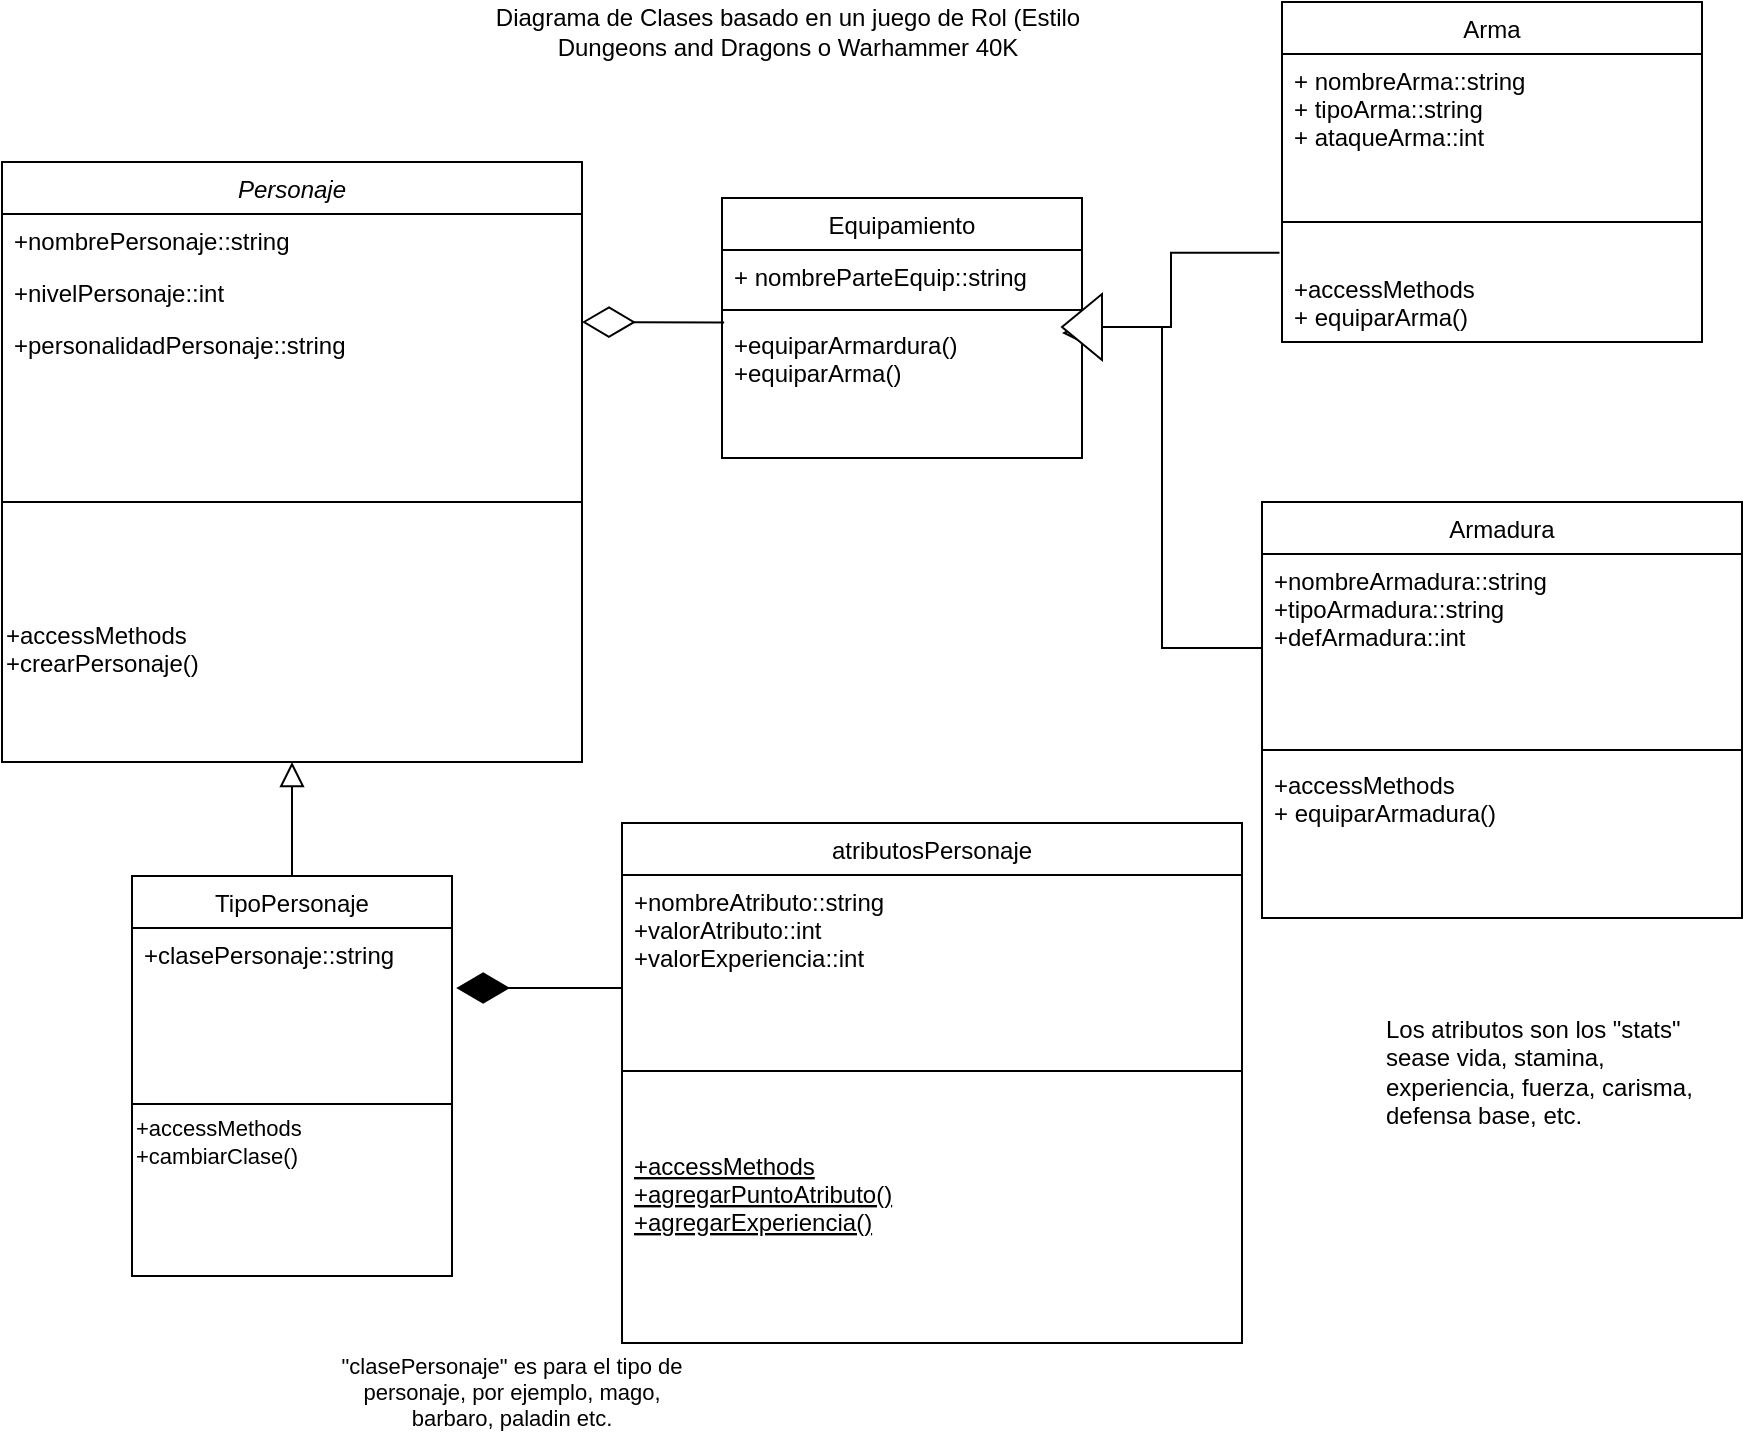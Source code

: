 <mxfile version="18.1.3" type="github">
  <diagram id="C5RBs43oDa-KdzZeNtuy" name="Page-1">
    <mxGraphModel dx="2229" dy="1189" grid="1" gridSize="10" guides="1" tooltips="1" connect="1" arrows="1" fold="1" page="1" pageScale="1" pageWidth="827" pageHeight="1169" math="0" shadow="0">
      <root>
        <mxCell id="WIyWlLk6GJQsqaUBKTNV-0" />
        <mxCell id="WIyWlLk6GJQsqaUBKTNV-1" parent="WIyWlLk6GJQsqaUBKTNV-0" />
        <mxCell id="zkfFHV4jXpPFQw0GAbJ--0" value="Personaje" style="swimlane;fontStyle=2;align=center;verticalAlign=top;childLayout=stackLayout;horizontal=1;startSize=26;horizontalStack=0;resizeParent=1;resizeLast=0;collapsible=1;marginBottom=0;rounded=0;shadow=0;strokeWidth=1;" parent="WIyWlLk6GJQsqaUBKTNV-1" vertex="1">
          <mxGeometry x="290" y="240" width="290" height="300" as="geometry">
            <mxRectangle x="230" y="140" width="160" height="26" as="alternateBounds" />
          </mxGeometry>
        </mxCell>
        <mxCell id="zkfFHV4jXpPFQw0GAbJ--1" value="+nombrePersonaje::string" style="text;align=left;verticalAlign=top;spacingLeft=4;spacingRight=4;overflow=hidden;rotatable=0;points=[[0,0.5],[1,0.5]];portConstraint=eastwest;" parent="zkfFHV4jXpPFQw0GAbJ--0" vertex="1">
          <mxGeometry y="26" width="290" height="26" as="geometry" />
        </mxCell>
        <mxCell id="zkfFHV4jXpPFQw0GAbJ--2" value="+nivelPersonaje::int" style="text;align=left;verticalAlign=top;spacingLeft=4;spacingRight=4;overflow=hidden;rotatable=0;points=[[0,0.5],[1,0.5]];portConstraint=eastwest;rounded=0;shadow=0;html=0;" parent="zkfFHV4jXpPFQw0GAbJ--0" vertex="1">
          <mxGeometry y="52" width="290" height="26" as="geometry" />
        </mxCell>
        <mxCell id="YnWbSnqM1NXexRPoTGwb-1" value="+personalidadPersonaje::string&#xa;&#xa;&#xa;&#xa;&#xa;&#xa;" style="text;align=left;verticalAlign=top;spacingLeft=4;spacingRight=4;overflow=hidden;rotatable=0;points=[[0,0.5],[1,0.5]];portConstraint=eastwest;rounded=0;shadow=0;html=0;" parent="zkfFHV4jXpPFQw0GAbJ--0" vertex="1">
          <mxGeometry y="78" width="290" height="26" as="geometry" />
        </mxCell>
        <mxCell id="zkfFHV4jXpPFQw0GAbJ--4" value="" style="line;html=1;strokeWidth=1;align=left;verticalAlign=middle;spacingTop=-1;spacingLeft=3;spacingRight=3;rotatable=0;labelPosition=right;points=[];portConstraint=eastwest;" parent="zkfFHV4jXpPFQw0GAbJ--0" vertex="1">
          <mxGeometry y="104" width="290" height="132" as="geometry" />
        </mxCell>
        <mxCell id="YnWbSnqM1NXexRPoTGwb-39" value="&lt;span style=&quot;font-size: 12px;&quot;&gt;+accessMethods&lt;br&gt;+crearPersonaje()&lt;/span&gt;&lt;br style=&quot;padding: 0px; margin: 0px; font-size: 12px;&quot;&gt;&lt;span style=&quot;font-size: 12px;&quot;&gt;&lt;br&gt;&lt;/span&gt;" style="text;html=1;strokeColor=none;fillColor=none;align=left;verticalAlign=middle;whiteSpace=wrap;rounded=0;fontSize=11;" parent="zkfFHV4jXpPFQw0GAbJ--0" vertex="1">
          <mxGeometry y="236" width="290" height="30" as="geometry" />
        </mxCell>
        <mxCell id="zkfFHV4jXpPFQw0GAbJ--6" value="TipoPersonaje" style="swimlane;fontStyle=0;align=center;verticalAlign=top;childLayout=stackLayout;horizontal=1;startSize=26;horizontalStack=0;resizeParent=1;resizeLast=0;collapsible=1;marginBottom=0;rounded=0;shadow=0;strokeWidth=1;" parent="WIyWlLk6GJQsqaUBKTNV-1" vertex="1">
          <mxGeometry x="355" y="597" width="160" height="200" as="geometry">
            <mxRectangle x="130" y="380" width="160" height="26" as="alternateBounds" />
          </mxGeometry>
        </mxCell>
        <mxCell id="zkfFHV4jXpPFQw0GAbJ--7" value="+clasePersonaje::string&#xa;" style="text;align=left;verticalAlign=top;spacingLeft=4;spacingRight=4;overflow=hidden;rotatable=0;points=[[0,0.5],[1,0.5]];portConstraint=eastwest;" parent="zkfFHV4jXpPFQw0GAbJ--6" vertex="1">
          <mxGeometry y="26" width="160" height="84" as="geometry" />
        </mxCell>
        <mxCell id="zkfFHV4jXpPFQw0GAbJ--9" value="" style="line;html=1;strokeWidth=1;align=left;verticalAlign=middle;spacingTop=-1;spacingLeft=3;spacingRight=3;rotatable=0;labelPosition=right;points=[];portConstraint=eastwest;" parent="zkfFHV4jXpPFQw0GAbJ--6" vertex="1">
          <mxGeometry y="110" width="160" height="8" as="geometry" />
        </mxCell>
        <mxCell id="YnWbSnqM1NXexRPoTGwb-41" value="+accessMethods&lt;br&gt;+cambiarClase()" style="text;html=1;align=left;verticalAlign=middle;resizable=0;points=[];autosize=1;strokeColor=none;fillColor=none;fontSize=11;" parent="zkfFHV4jXpPFQw0GAbJ--6" vertex="1">
          <mxGeometry y="118" width="160" height="30" as="geometry" />
        </mxCell>
        <mxCell id="zkfFHV4jXpPFQw0GAbJ--12" value="" style="endArrow=block;endSize=10;endFill=0;shadow=0;strokeWidth=1;rounded=0;edgeStyle=elbowEdgeStyle;elbow=vertical;" parent="WIyWlLk6GJQsqaUBKTNV-1" source="zkfFHV4jXpPFQw0GAbJ--6" target="zkfFHV4jXpPFQw0GAbJ--0" edge="1">
          <mxGeometry width="160" relative="1" as="geometry">
            <mxPoint x="400" y="353" as="sourcePoint" />
            <mxPoint x="400" y="353" as="targetPoint" />
          </mxGeometry>
        </mxCell>
        <mxCell id="YnWbSnqM1NXexRPoTGwb-0" value="Diagrama de Clases basado en un juego de Rol (Estilo Dungeons and Dragons o Warhammer 40K" style="text;html=1;strokeColor=none;fillColor=none;align=center;verticalAlign=middle;whiteSpace=wrap;rounded=0;" parent="WIyWlLk6GJQsqaUBKTNV-1" vertex="1">
          <mxGeometry x="510" y="160" width="346" height="30" as="geometry" />
        </mxCell>
        <mxCell id="YnWbSnqM1NXexRPoTGwb-3" value="" style="endArrow=diamondThin;endFill=0;endSize=24;html=1;rounded=0;exitX=0.006;exitY=0.033;exitDx=0;exitDy=0;exitPerimeter=0;" parent="WIyWlLk6GJQsqaUBKTNV-1" source="YnWbSnqM1NXexRPoTGwb-8" edge="1">
          <mxGeometry width="160" relative="1" as="geometry">
            <mxPoint x="660" y="322" as="sourcePoint" />
            <mxPoint x="580" y="320" as="targetPoint" />
          </mxGeometry>
        </mxCell>
        <mxCell id="YnWbSnqM1NXexRPoTGwb-5" value="Equipamiento" style="swimlane;fontStyle=0;align=center;verticalAlign=top;childLayout=stackLayout;horizontal=1;startSize=26;horizontalStack=0;resizeParent=1;resizeParentMax=0;resizeLast=0;collapsible=1;marginBottom=0;" parent="WIyWlLk6GJQsqaUBKTNV-1" vertex="1">
          <mxGeometry x="650" y="258" width="180" height="130" as="geometry" />
        </mxCell>
        <mxCell id="YnWbSnqM1NXexRPoTGwb-6" value="+ nombreParteEquip::string" style="text;strokeColor=none;fillColor=none;align=left;verticalAlign=top;spacingLeft=4;spacingRight=4;overflow=hidden;rotatable=0;points=[[0,0.5],[1,0.5]];portConstraint=eastwest;" parent="YnWbSnqM1NXexRPoTGwb-5" vertex="1">
          <mxGeometry y="26" width="180" height="26" as="geometry" />
        </mxCell>
        <mxCell id="YnWbSnqM1NXexRPoTGwb-7" value="" style="line;strokeWidth=1;fillColor=none;align=left;verticalAlign=middle;spacingTop=-1;spacingLeft=3;spacingRight=3;rotatable=0;labelPosition=right;points=[];portConstraint=eastwest;" parent="YnWbSnqM1NXexRPoTGwb-5" vertex="1">
          <mxGeometry y="52" width="180" height="8" as="geometry" />
        </mxCell>
        <mxCell id="YnWbSnqM1NXexRPoTGwb-8" value="+equiparArmardura()&#xa;+equiparArma()" style="text;strokeColor=none;fillColor=none;align=left;verticalAlign=top;spacingLeft=4;spacingRight=4;overflow=hidden;rotatable=0;points=[[0,0.5],[1,0.5]];portConstraint=eastwest;" parent="YnWbSnqM1NXexRPoTGwb-5" vertex="1">
          <mxGeometry y="60" width="180" height="70" as="geometry" />
        </mxCell>
        <mxCell id="YnWbSnqM1NXexRPoTGwb-11" value="" style="endArrow=diamondThin;endFill=1;endSize=24;html=1;rounded=0;entryX=1.013;entryY=0.154;entryDx=0;entryDy=0;entryPerimeter=0;" parent="WIyWlLk6GJQsqaUBKTNV-1" edge="1">
          <mxGeometry width="160" relative="1" as="geometry">
            <mxPoint x="600" y="653" as="sourcePoint" />
            <mxPoint x="517.08" y="653.004" as="targetPoint" />
          </mxGeometry>
        </mxCell>
        <mxCell id="YnWbSnqM1NXexRPoTGwb-12" value="atributosPersonaje" style="swimlane;fontStyle=0;align=center;verticalAlign=top;childLayout=stackLayout;horizontal=1;startSize=26;horizontalStack=0;resizeParent=1;resizeLast=0;collapsible=1;marginBottom=0;rounded=0;shadow=0;strokeWidth=1;" parent="WIyWlLk6GJQsqaUBKTNV-1" vertex="1">
          <mxGeometry x="600" y="570.5" width="310" height="260" as="geometry">
            <mxRectangle x="130" y="380" width="160" height="26" as="alternateBounds" />
          </mxGeometry>
        </mxCell>
        <mxCell id="YnWbSnqM1NXexRPoTGwb-14" value="+nombreAtributo::string&#xa;+valorAtributo::int&#xa;+valorExperiencia::int" style="text;align=left;verticalAlign=top;spacingLeft=4;spacingRight=4;overflow=hidden;rotatable=0;points=[[0,0.5],[1,0.5]];portConstraint=eastwest;rounded=0;shadow=0;html=0;" parent="YnWbSnqM1NXexRPoTGwb-12" vertex="1">
          <mxGeometry y="26" width="310" height="64" as="geometry" />
        </mxCell>
        <mxCell id="YnWbSnqM1NXexRPoTGwb-15" value="" style="line;html=1;strokeWidth=1;align=left;verticalAlign=middle;spacingTop=-1;spacingLeft=3;spacingRight=3;rotatable=0;labelPosition=right;points=[];portConstraint=eastwest;" parent="YnWbSnqM1NXexRPoTGwb-12" vertex="1">
          <mxGeometry y="90" width="310" height="68" as="geometry" />
        </mxCell>
        <mxCell id="YnWbSnqM1NXexRPoTGwb-16" value="+accessMethods&#xa;+agregarPuntoAtributo()&#xa;+agregarExperiencia()" style="text;align=left;verticalAlign=top;spacingLeft=4;spacingRight=4;overflow=hidden;rotatable=0;points=[[0,0.5],[1,0.5]];portConstraint=eastwest;fontStyle=4" parent="YnWbSnqM1NXexRPoTGwb-12" vertex="1">
          <mxGeometry y="158" width="310" height="102" as="geometry" />
        </mxCell>
        <mxCell id="YnWbSnqM1NXexRPoTGwb-19" value="" style="endArrow=block;endFill=0;shadow=0;strokeWidth=1;rounded=0;edgeStyle=elbowEdgeStyle;strokeColor=default;exitX=-0.006;exitY=-0.115;exitDx=0;exitDy=0;exitPerimeter=0;endSize=12;" parent="WIyWlLk6GJQsqaUBKTNV-1" source="YnWbSnqM1NXexRPoTGwb-23" edge="1">
          <mxGeometry width="160" relative="1" as="geometry">
            <mxPoint x="900" y="323" as="sourcePoint" />
            <mxPoint x="820" y="322.5" as="targetPoint" />
            <Array as="points" />
          </mxGeometry>
        </mxCell>
        <mxCell id="YnWbSnqM1NXexRPoTGwb-20" value="Arma" style="swimlane;fontStyle=0;align=center;verticalAlign=top;childLayout=stackLayout;horizontal=1;startSize=26;horizontalStack=0;resizeParent=1;resizeParentMax=0;resizeLast=0;collapsible=1;marginBottom=0;" parent="WIyWlLk6GJQsqaUBKTNV-1" vertex="1">
          <mxGeometry x="930" y="160" width="210" height="170" as="geometry" />
        </mxCell>
        <mxCell id="YnWbSnqM1NXexRPoTGwb-21" value="+ nombreArma::string&#xa;+ tipoArma::string&#xa;+ ataqueArma::int" style="text;strokeColor=none;fillColor=none;align=left;verticalAlign=top;spacingLeft=4;spacingRight=4;overflow=hidden;rotatable=0;points=[[0,0.5],[1,0.5]];portConstraint=eastwest;" parent="YnWbSnqM1NXexRPoTGwb-20" vertex="1">
          <mxGeometry y="26" width="210" height="64" as="geometry" />
        </mxCell>
        <mxCell id="YnWbSnqM1NXexRPoTGwb-22" value="" style="line;strokeWidth=1;fillColor=none;align=left;verticalAlign=middle;spacingTop=-1;spacingLeft=3;spacingRight=3;rotatable=0;labelPosition=right;points=[];portConstraint=eastwest;" parent="YnWbSnqM1NXexRPoTGwb-20" vertex="1">
          <mxGeometry y="90" width="210" height="40" as="geometry" />
        </mxCell>
        <mxCell id="YnWbSnqM1NXexRPoTGwb-23" value="+accessMethods&#xa;+ equiparArma()" style="text;strokeColor=none;fillColor=none;align=left;verticalAlign=top;spacingLeft=4;spacingRight=4;overflow=hidden;rotatable=0;points=[[0,0.5],[1,0.5]];portConstraint=eastwest;" parent="YnWbSnqM1NXexRPoTGwb-20" vertex="1">
          <mxGeometry y="130" width="210" height="40" as="geometry" />
        </mxCell>
        <mxCell id="YnWbSnqM1NXexRPoTGwb-24" value="Armadura" style="swimlane;fontStyle=0;align=center;verticalAlign=top;childLayout=stackLayout;horizontal=1;startSize=26;horizontalStack=0;resizeParent=1;resizeParentMax=0;resizeLast=0;collapsible=1;marginBottom=0;" parent="WIyWlLk6GJQsqaUBKTNV-1" vertex="1">
          <mxGeometry x="920" y="410" width="240" height="208" as="geometry" />
        </mxCell>
        <mxCell id="YnWbSnqM1NXexRPoTGwb-25" value="+nombreArmadura::string&#xa;+tipoArmadura::string&#xa;+defArmadura::int" style="text;strokeColor=none;fillColor=none;align=left;verticalAlign=top;spacingLeft=4;spacingRight=4;overflow=hidden;rotatable=0;points=[[0,0.5],[1,0.5]];portConstraint=eastwest;" parent="YnWbSnqM1NXexRPoTGwb-24" vertex="1">
          <mxGeometry y="26" width="240" height="94" as="geometry" />
        </mxCell>
        <mxCell id="YnWbSnqM1NXexRPoTGwb-26" value="" style="line;strokeWidth=1;fillColor=none;align=left;verticalAlign=middle;spacingTop=-1;spacingLeft=3;spacingRight=3;rotatable=0;labelPosition=right;points=[];portConstraint=eastwest;" parent="YnWbSnqM1NXexRPoTGwb-24" vertex="1">
          <mxGeometry y="120" width="240" height="8" as="geometry" />
        </mxCell>
        <mxCell id="YnWbSnqM1NXexRPoTGwb-27" value="+accessMethods&#xa;+ equiparArmadura()" style="text;strokeColor=none;fillColor=none;align=left;verticalAlign=top;spacingLeft=4;spacingRight=4;overflow=hidden;rotatable=0;points=[[0,0.5],[1,0.5]];portConstraint=eastwest;" parent="YnWbSnqM1NXexRPoTGwb-24" vertex="1">
          <mxGeometry y="128" width="240" height="80" as="geometry" />
        </mxCell>
        <mxCell id="YnWbSnqM1NXexRPoTGwb-30" value="" style="endArrow=block;endFill=0;shadow=0;strokeWidth=1;rounded=0;edgeStyle=elbowEdgeStyle;strokeColor=default;exitX=0;exitY=0.5;exitDx=0;exitDy=0;endSize=12;startArrow=none;" parent="WIyWlLk6GJQsqaUBKTNV-1" source="YnWbSnqM1NXexRPoTGwb-31" edge="1">
          <mxGeometry width="160" relative="1" as="geometry">
            <mxPoint x="909.04" y="270" as="sourcePoint" />
            <mxPoint x="820" y="325.49" as="targetPoint" />
            <Array as="points" />
          </mxGeometry>
        </mxCell>
        <mxCell id="YnWbSnqM1NXexRPoTGwb-31" value="" style="triangle;whiteSpace=wrap;html=1;rotation=-180;" parent="WIyWlLk6GJQsqaUBKTNV-1" vertex="1">
          <mxGeometry x="820" y="306" width="20" height="33" as="geometry" />
        </mxCell>
        <mxCell id="YnWbSnqM1NXexRPoTGwb-32" value="" style="endArrow=none;endFill=0;shadow=0;strokeWidth=1;rounded=0;edgeStyle=elbowEdgeStyle;strokeColor=default;exitX=0;exitY=0.5;exitDx=0;exitDy=0;endSize=12;" parent="WIyWlLk6GJQsqaUBKTNV-1" source="YnWbSnqM1NXexRPoTGwb-25" target="YnWbSnqM1NXexRPoTGwb-31" edge="1">
          <mxGeometry width="160" relative="1" as="geometry">
            <mxPoint x="910" y="389" as="sourcePoint" />
            <mxPoint x="820" y="325.49" as="targetPoint" />
            <Array as="points">
              <mxPoint x="870" y="340" />
            </Array>
          </mxGeometry>
        </mxCell>
        <mxCell id="YnWbSnqM1NXexRPoTGwb-40" value="&quot;clasePersonaje&quot; es para el tipo de personaje, por ejemplo, mago, barbaro, paladin etc." style="text;html=1;strokeColor=none;fillColor=none;align=center;verticalAlign=middle;whiteSpace=wrap;rounded=0;fontSize=11;" parent="WIyWlLk6GJQsqaUBKTNV-1" vertex="1">
          <mxGeometry x="450" y="840" width="190" height="30" as="geometry" />
        </mxCell>
        <mxCell id="YnWbSnqM1NXexRPoTGwb-43" value="&lt;span style=&quot;font-size: 12px;&quot;&gt;Los atributos son los &quot;stats&quot; sease vida, stamina, experiencia, fuerza, carisma, defensa base, etc.&lt;/span&gt;" style="text;whiteSpace=wrap;html=1;fontSize=11;" parent="WIyWlLk6GJQsqaUBKTNV-1" vertex="1">
          <mxGeometry x="980" y="660" width="160" height="50" as="geometry" />
        </mxCell>
      </root>
    </mxGraphModel>
  </diagram>
</mxfile>
